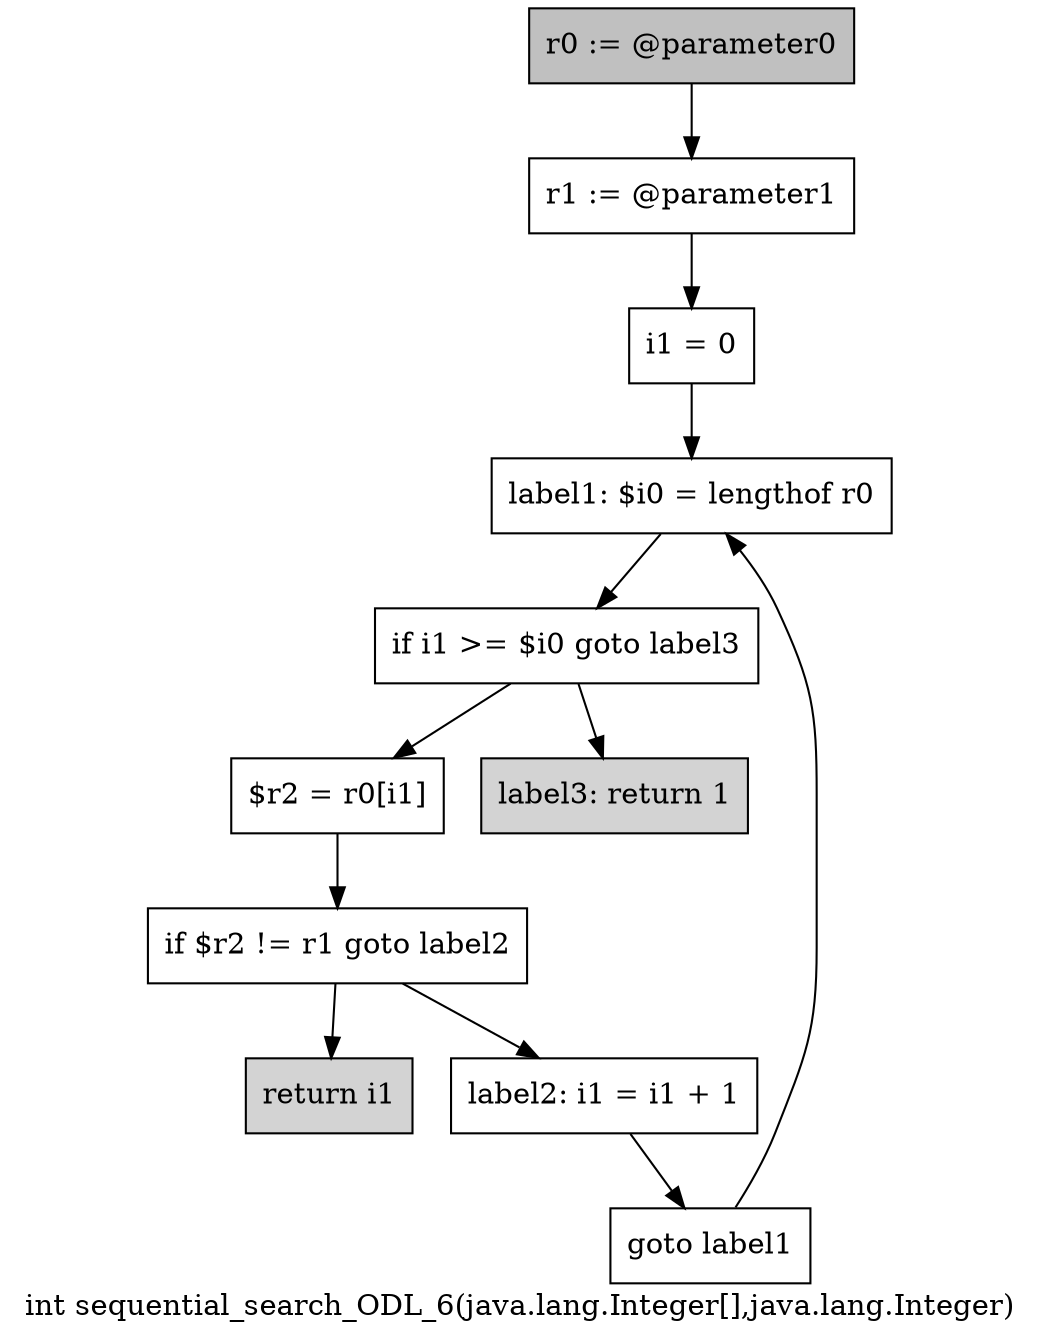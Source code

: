 digraph "int sequential_search_ODL_6(java.lang.Integer[],java.lang.Integer)" {
    label="int sequential_search_ODL_6(java.lang.Integer[],java.lang.Integer)";
    node [shape=box];
    "0" [style=filled,fillcolor=gray,label="r0 := @parameter0",];
    "1" [label="r1 := @parameter1",];
    "0"->"1";
    "2" [label="i1 = 0",];
    "1"->"2";
    "3" [label="label1: $i0 = lengthof r0",];
    "2"->"3";
    "4" [label="if i1 >= $i0 goto label3",];
    "3"->"4";
    "5" [label="$r2 = r0[i1]",];
    "4"->"5";
    "10" [style=filled,fillcolor=lightgray,label="label3: return 1",];
    "4"->"10";
    "6" [label="if $r2 != r1 goto label2",];
    "5"->"6";
    "7" [style=filled,fillcolor=lightgray,label="return i1",];
    "6"->"7";
    "8" [label="label2: i1 = i1 + 1",];
    "6"->"8";
    "9" [label="goto label1",];
    "8"->"9";
    "9"->"3";
}
